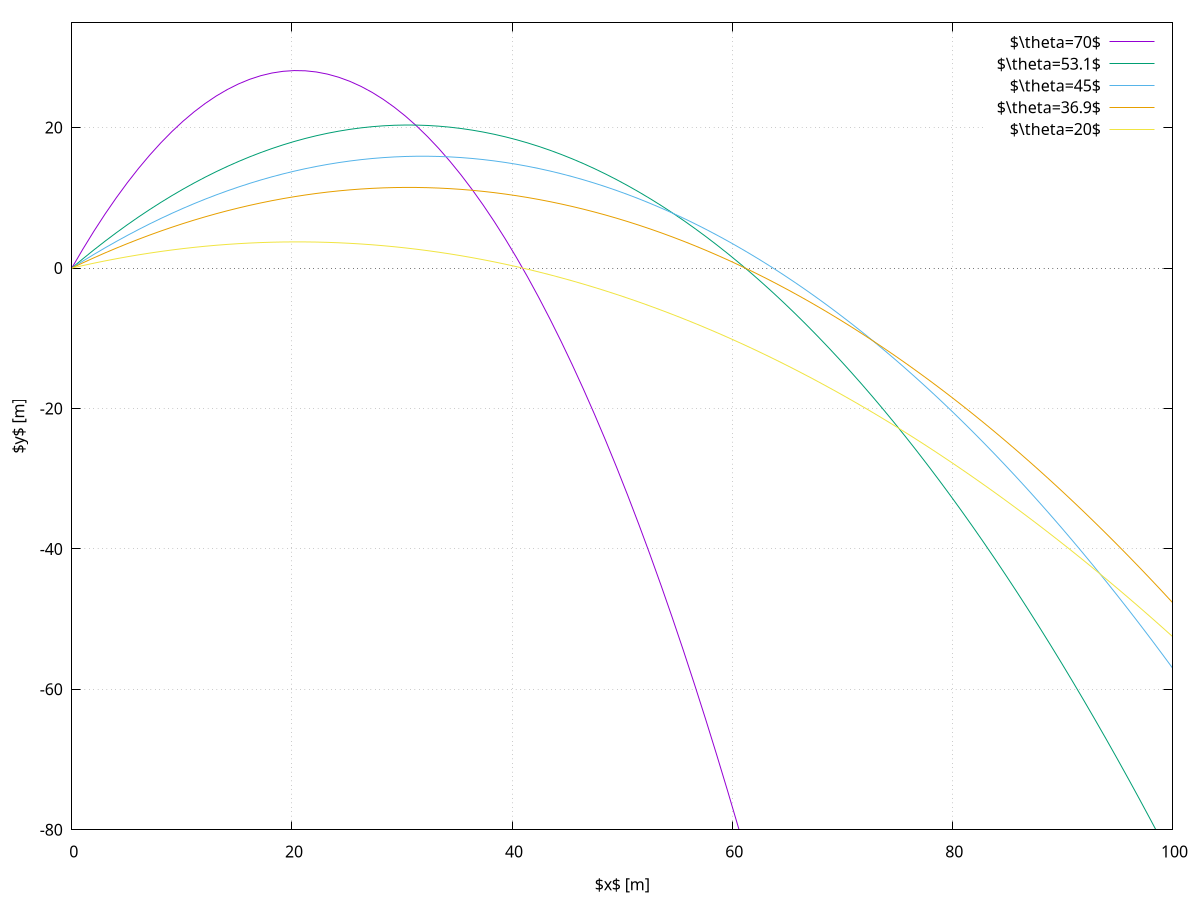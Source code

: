 set terminal latex
set output 'fosaphy_main-gnuplottex-fig1.tex'
set terminal epslatex color
set grid
  set xrange [0:100]
set yrange [-80:35]
set xtics 20
set ytics 20
set xlabel '$x$ [m]'
set ylabel '$y$ [m]'
set xzeroaxis

  # define the function
  f(x,theta)=tan(pi/180*theta)*x-9.81/(2*(25*cos(pi/180*theta))**2)*x**2

  plot f(x,70) ti "$\\theta=70$",f(x,53.1) ti "$\\theta=53.1$",f(x,45) ti "$\\theta=45$",f(x,36.9) ti "$\\theta=36.9$",f(x,20) ti "$\\theta=20$"
